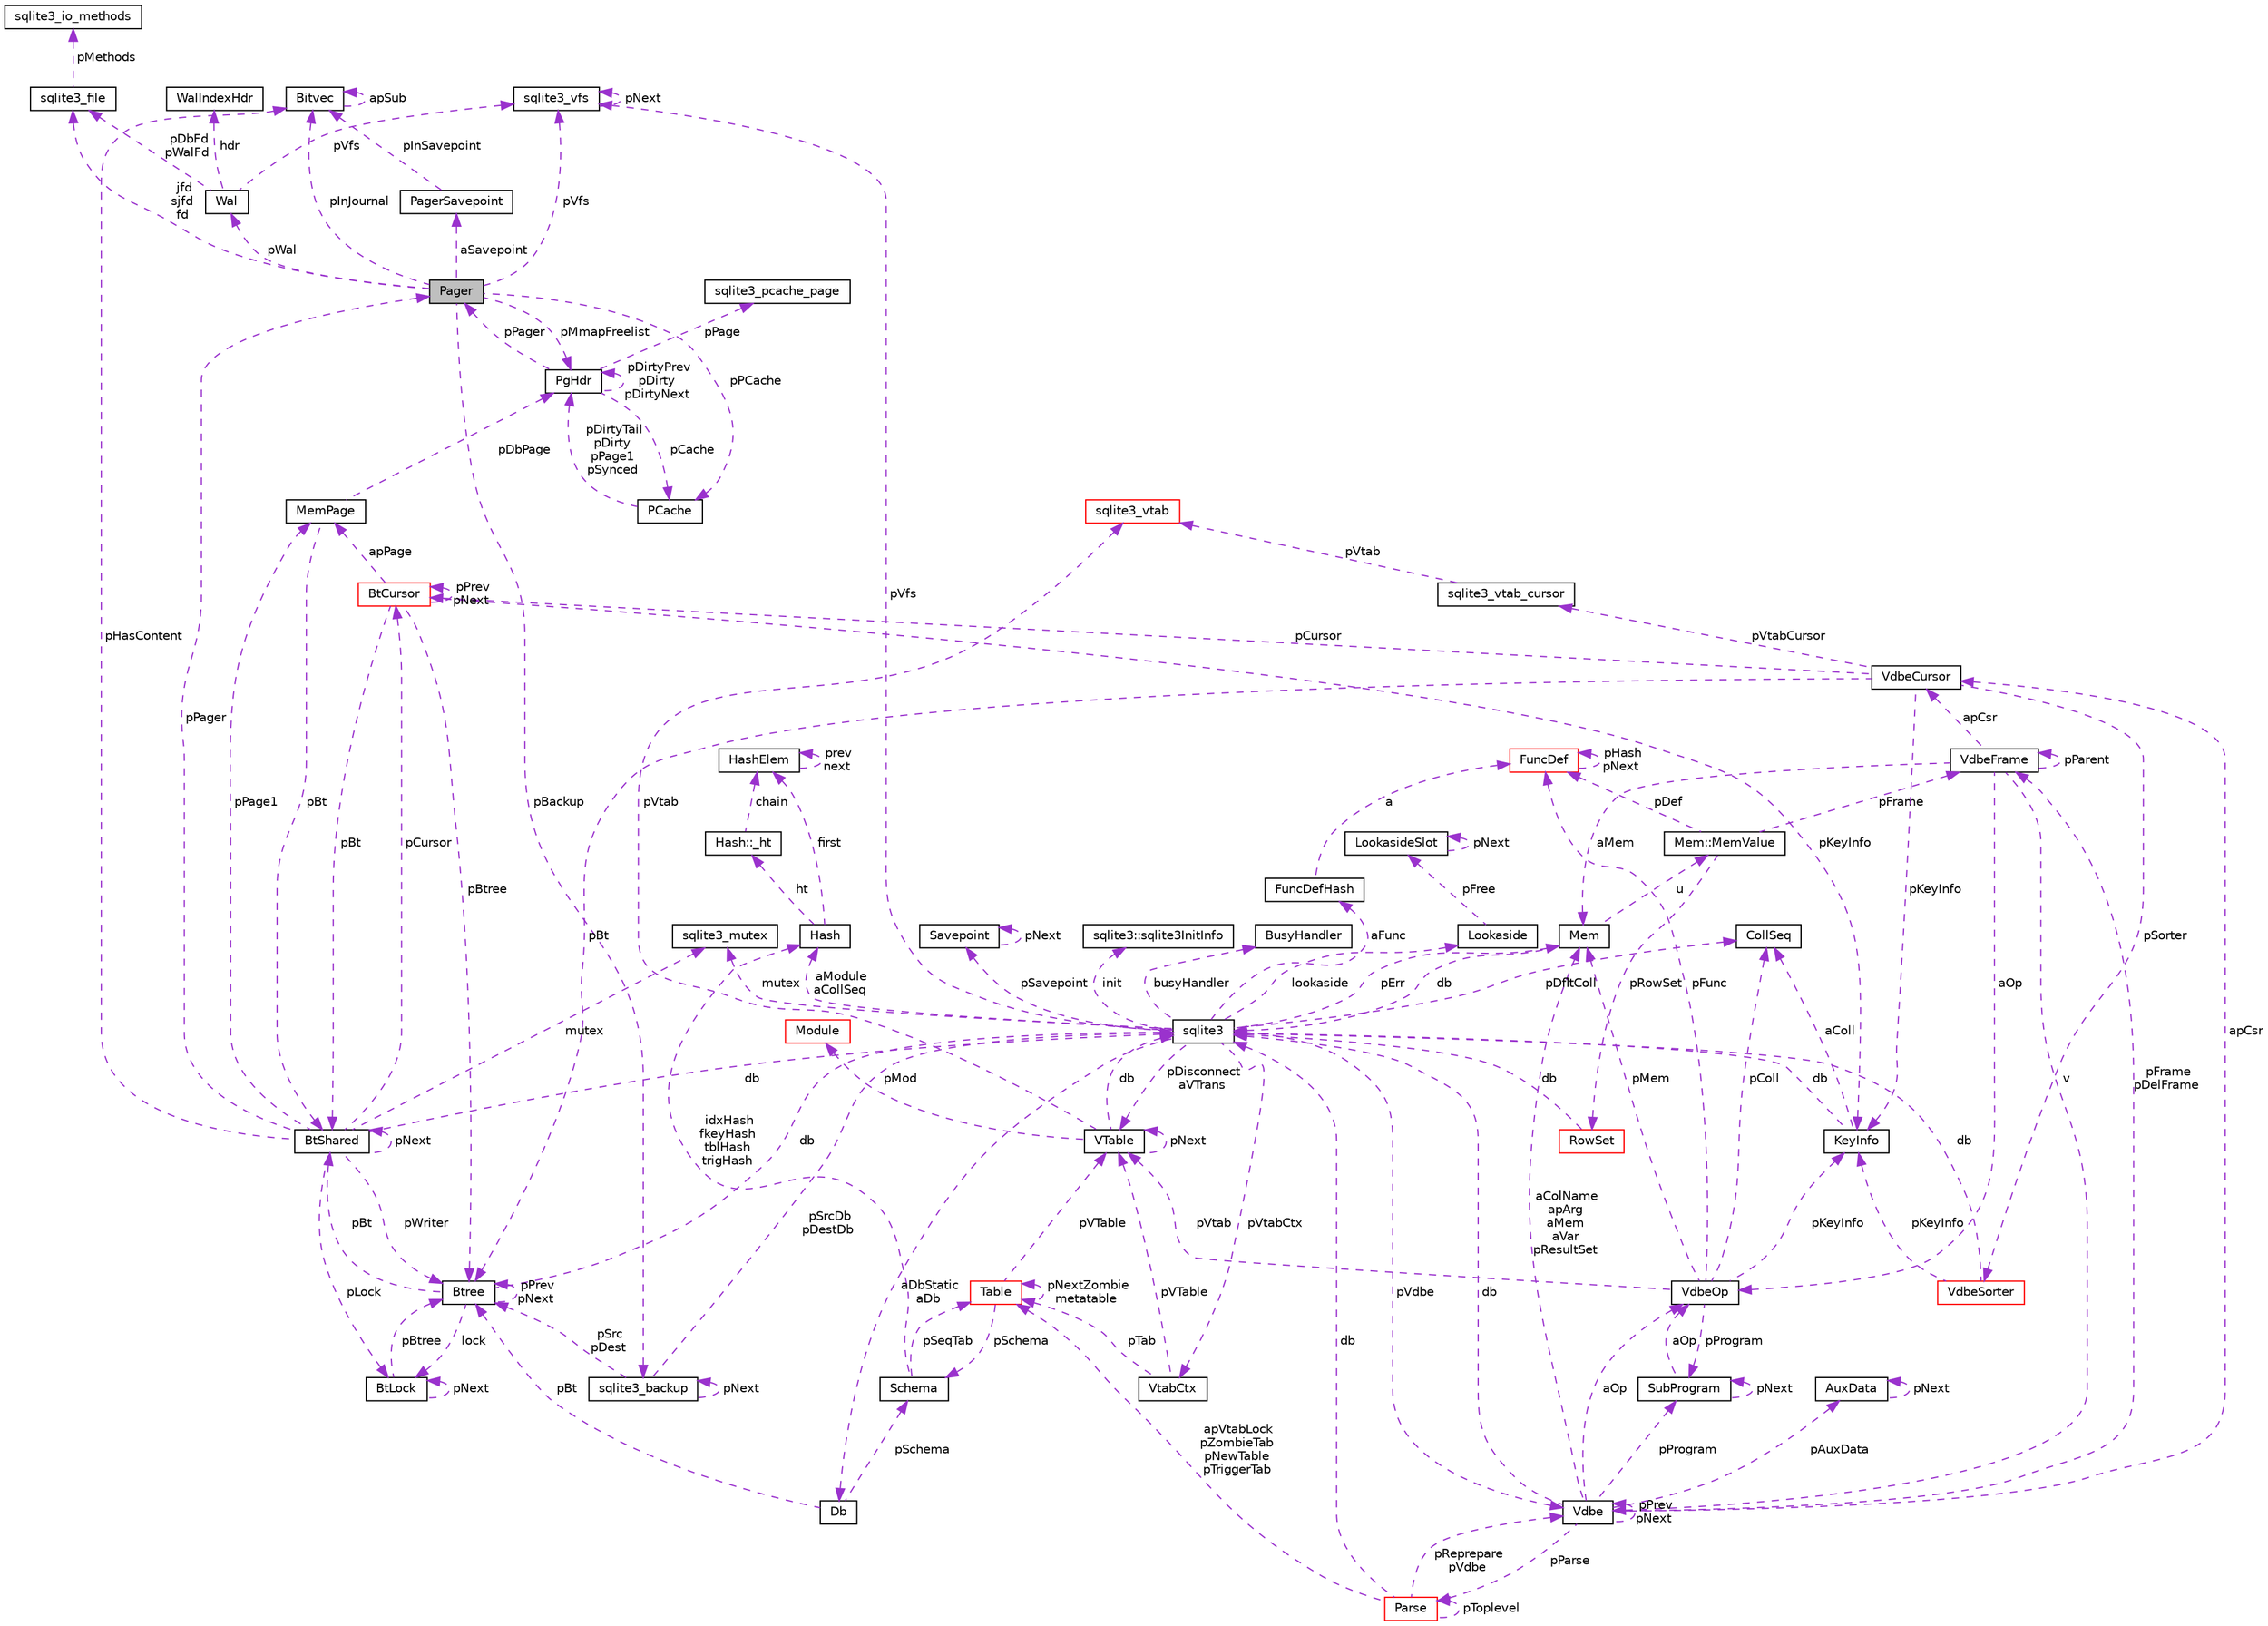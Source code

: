 digraph "Pager"
{
  edge [fontname="Helvetica",fontsize="10",labelfontname="Helvetica",labelfontsize="10"];
  node [fontname="Helvetica",fontsize="10",shape=record];
  Node1 [label="Pager",height=0.2,width=0.4,color="black", fillcolor="grey75", style="filled", fontcolor="black"];
  Node2 -> Node1 [dir="back",color="darkorchid3",fontsize="10",style="dashed",label=" pPCache" ,fontname="Helvetica"];
  Node2 [label="PCache",height=0.2,width=0.4,color="black", fillcolor="white", style="filled",URL="$struct_p_cache.html"];
  Node3 -> Node2 [dir="back",color="darkorchid3",fontsize="10",style="dashed",label=" pDirtyTail\npDirty\npPage1\npSynced" ,fontname="Helvetica"];
  Node3 [label="PgHdr",height=0.2,width=0.4,color="black", fillcolor="white", style="filled",URL="$struct_pg_hdr.html"];
  Node4 -> Node3 [dir="back",color="darkorchid3",fontsize="10",style="dashed",label=" pPage" ,fontname="Helvetica"];
  Node4 [label="sqlite3_pcache_page",height=0.2,width=0.4,color="black", fillcolor="white", style="filled",URL="$structsqlite3__pcache__page.html"];
  Node2 -> Node3 [dir="back",color="darkorchid3",fontsize="10",style="dashed",label=" pCache" ,fontname="Helvetica"];
  Node3 -> Node3 [dir="back",color="darkorchid3",fontsize="10",style="dashed",label=" pDirtyPrev\npDirty\npDirtyNext" ,fontname="Helvetica"];
  Node1 -> Node3 [dir="back",color="darkorchid3",fontsize="10",style="dashed",label=" pPager" ,fontname="Helvetica"];
  Node5 -> Node1 [dir="back",color="darkorchid3",fontsize="10",style="dashed",label=" pBackup" ,fontname="Helvetica"];
  Node5 [label="sqlite3_backup",height=0.2,width=0.4,color="black", fillcolor="white", style="filled",URL="$structsqlite3__backup.html"];
  Node5 -> Node5 [dir="back",color="darkorchid3",fontsize="10",style="dashed",label=" pNext" ,fontname="Helvetica"];
  Node6 -> Node5 [dir="back",color="darkorchid3",fontsize="10",style="dashed",label=" pSrcDb\npDestDb" ,fontname="Helvetica"];
  Node6 [label="sqlite3",height=0.2,width=0.4,color="black", fillcolor="white", style="filled",URL="$structsqlite3.html"];
  Node7 -> Node6 [dir="back",color="darkorchid3",fontsize="10",style="dashed",label=" pErr" ,fontname="Helvetica"];
  Node7 [label="Mem",height=0.2,width=0.4,color="black", fillcolor="white", style="filled",URL="$struct_mem.html"];
  Node8 -> Node7 [dir="back",color="darkorchid3",fontsize="10",style="dashed",label=" u" ,fontname="Helvetica"];
  Node8 [label="Mem::MemValue",height=0.2,width=0.4,color="black", fillcolor="white", style="filled",URL="$union_mem_1_1_mem_value.html"];
  Node9 -> Node8 [dir="back",color="darkorchid3",fontsize="10",style="dashed",label=" pFrame" ,fontname="Helvetica"];
  Node9 [label="VdbeFrame",height=0.2,width=0.4,color="black", fillcolor="white", style="filled",URL="$struct_vdbe_frame.html"];
  Node7 -> Node9 [dir="back",color="darkorchid3",fontsize="10",style="dashed",label=" aMem" ,fontname="Helvetica"];
  Node10 -> Node9 [dir="back",color="darkorchid3",fontsize="10",style="dashed",label=" v" ,fontname="Helvetica"];
  Node10 [label="Vdbe",height=0.2,width=0.4,color="black", fillcolor="white", style="filled",URL="$struct_vdbe.html"];
  Node10 -> Node10 [dir="back",color="darkorchid3",fontsize="10",style="dashed",label=" pPrev\npNext" ,fontname="Helvetica"];
  Node7 -> Node10 [dir="back",color="darkorchid3",fontsize="10",style="dashed",label=" aColName\napArg\naMem\naVar\npResultSet" ,fontname="Helvetica"];
  Node6 -> Node10 [dir="back",color="darkorchid3",fontsize="10",style="dashed",label=" db" ,fontname="Helvetica"];
  Node9 -> Node10 [dir="back",color="darkorchid3",fontsize="10",style="dashed",label=" pFrame\npDelFrame" ,fontname="Helvetica"];
  Node11 -> Node10 [dir="back",color="darkorchid3",fontsize="10",style="dashed",label=" pAuxData" ,fontname="Helvetica"];
  Node11 [label="AuxData",height=0.2,width=0.4,color="black", fillcolor="white", style="filled",URL="$struct_aux_data.html"];
  Node11 -> Node11 [dir="back",color="darkorchid3",fontsize="10",style="dashed",label=" pNext" ,fontname="Helvetica"];
  Node12 -> Node10 [dir="back",color="darkorchid3",fontsize="10",style="dashed",label=" pProgram" ,fontname="Helvetica"];
  Node12 [label="SubProgram",height=0.2,width=0.4,color="black", fillcolor="white", style="filled",URL="$struct_sub_program.html"];
  Node12 -> Node12 [dir="back",color="darkorchid3",fontsize="10",style="dashed",label=" pNext" ,fontname="Helvetica"];
  Node13 -> Node12 [dir="back",color="darkorchid3",fontsize="10",style="dashed",label=" aOp" ,fontname="Helvetica"];
  Node13 [label="VdbeOp",height=0.2,width=0.4,color="black", fillcolor="white", style="filled",URL="$struct_vdbe_op.html"];
  Node7 -> Node13 [dir="back",color="darkorchid3",fontsize="10",style="dashed",label=" pMem" ,fontname="Helvetica"];
  Node14 -> Node13 [dir="back",color="darkorchid3",fontsize="10",style="dashed",label=" pColl" ,fontname="Helvetica"];
  Node14 [label="CollSeq",height=0.2,width=0.4,color="black", fillcolor="white", style="filled",URL="$struct_coll_seq.html"];
  Node15 -> Node13 [dir="back",color="darkorchid3",fontsize="10",style="dashed",label=" pVtab" ,fontname="Helvetica"];
  Node15 [label="VTable",height=0.2,width=0.4,color="black", fillcolor="white", style="filled",URL="$struct_v_table.html"];
  Node6 -> Node15 [dir="back",color="darkorchid3",fontsize="10",style="dashed",label=" db" ,fontname="Helvetica"];
  Node15 -> Node15 [dir="back",color="darkorchid3",fontsize="10",style="dashed",label=" pNext" ,fontname="Helvetica"];
  Node16 -> Node15 [dir="back",color="darkorchid3",fontsize="10",style="dashed",label=" pMod" ,fontname="Helvetica"];
  Node16 [label="Module",height=0.2,width=0.4,color="red", fillcolor="white", style="filled",URL="$struct_module.html"];
  Node17 -> Node15 [dir="back",color="darkorchid3",fontsize="10",style="dashed",label=" pVtab" ,fontname="Helvetica"];
  Node17 [label="sqlite3_vtab",height=0.2,width=0.4,color="red", fillcolor="white", style="filled",URL="$structsqlite3__vtab.html"];
  Node12 -> Node13 [dir="back",color="darkorchid3",fontsize="10",style="dashed",label=" pProgram" ,fontname="Helvetica"];
  Node18 -> Node13 [dir="back",color="darkorchid3",fontsize="10",style="dashed",label=" pKeyInfo" ,fontname="Helvetica"];
  Node18 [label="KeyInfo",height=0.2,width=0.4,color="black", fillcolor="white", style="filled",URL="$struct_key_info.html"];
  Node6 -> Node18 [dir="back",color="darkorchid3",fontsize="10",style="dashed",label=" db" ,fontname="Helvetica"];
  Node14 -> Node18 [dir="back",color="darkorchid3",fontsize="10",style="dashed",label=" aColl" ,fontname="Helvetica"];
  Node19 -> Node13 [dir="back",color="darkorchid3",fontsize="10",style="dashed",label=" pFunc" ,fontname="Helvetica"];
  Node19 [label="FuncDef",height=0.2,width=0.4,color="red", fillcolor="white", style="filled",URL="$struct_func_def.html"];
  Node19 -> Node19 [dir="back",color="darkorchid3",fontsize="10",style="dashed",label=" pHash\npNext" ,fontname="Helvetica"];
  Node20 -> Node10 [dir="back",color="darkorchid3",fontsize="10",style="dashed",label=" apCsr" ,fontname="Helvetica"];
  Node20 [label="VdbeCursor",height=0.2,width=0.4,color="black", fillcolor="white", style="filled",URL="$struct_vdbe_cursor.html"];
  Node21 -> Node20 [dir="back",color="darkorchid3",fontsize="10",style="dashed",label=" pCursor" ,fontname="Helvetica"];
  Node21 [label="BtCursor",height=0.2,width=0.4,color="red", fillcolor="white", style="filled",URL="$struct_bt_cursor.html"];
  Node21 -> Node21 [dir="back",color="darkorchid3",fontsize="10",style="dashed",label=" pPrev\npNext" ,fontname="Helvetica"];
  Node22 -> Node21 [dir="back",color="darkorchid3",fontsize="10",style="dashed",label=" pBt" ,fontname="Helvetica"];
  Node22 [label="BtShared",height=0.2,width=0.4,color="black", fillcolor="white", style="filled",URL="$struct_bt_shared.html"];
  Node21 -> Node22 [dir="back",color="darkorchid3",fontsize="10",style="dashed",label=" pCursor" ,fontname="Helvetica"];
  Node22 -> Node22 [dir="back",color="darkorchid3",fontsize="10",style="dashed",label=" pNext" ,fontname="Helvetica"];
  Node6 -> Node22 [dir="back",color="darkorchid3",fontsize="10",style="dashed",label=" db" ,fontname="Helvetica"];
  Node23 -> Node22 [dir="back",color="darkorchid3",fontsize="10",style="dashed",label=" pHasContent" ,fontname="Helvetica"];
  Node23 [label="Bitvec",height=0.2,width=0.4,color="black", fillcolor="white", style="filled",URL="$struct_bitvec.html"];
  Node23 -> Node23 [dir="back",color="darkorchid3",fontsize="10",style="dashed",label=" apSub" ,fontname="Helvetica"];
  Node24 -> Node22 [dir="back",color="darkorchid3",fontsize="10",style="dashed",label=" mutex" ,fontname="Helvetica"];
  Node24 [label="sqlite3_mutex",height=0.2,width=0.4,color="black", fillcolor="white", style="filled",URL="$structsqlite3__mutex.html"];
  Node25 -> Node22 [dir="back",color="darkorchid3",fontsize="10",style="dashed",label=" pLock" ,fontname="Helvetica"];
  Node25 [label="BtLock",height=0.2,width=0.4,color="black", fillcolor="white", style="filled",URL="$struct_bt_lock.html"];
  Node25 -> Node25 [dir="back",color="darkorchid3",fontsize="10",style="dashed",label=" pNext" ,fontname="Helvetica"];
  Node26 -> Node25 [dir="back",color="darkorchid3",fontsize="10",style="dashed",label=" pBtree" ,fontname="Helvetica"];
  Node26 [label="Btree",height=0.2,width=0.4,color="black", fillcolor="white", style="filled",URL="$struct_btree.html"];
  Node22 -> Node26 [dir="back",color="darkorchid3",fontsize="10",style="dashed",label=" pBt" ,fontname="Helvetica"];
  Node6 -> Node26 [dir="back",color="darkorchid3",fontsize="10",style="dashed",label=" db" ,fontname="Helvetica"];
  Node25 -> Node26 [dir="back",color="darkorchid3",fontsize="10",style="dashed",label=" lock" ,fontname="Helvetica"];
  Node26 -> Node26 [dir="back",color="darkorchid3",fontsize="10",style="dashed",label=" pPrev\npNext" ,fontname="Helvetica"];
  Node27 -> Node22 [dir="back",color="darkorchid3",fontsize="10",style="dashed",label=" pPage1" ,fontname="Helvetica"];
  Node27 [label="MemPage",height=0.2,width=0.4,color="black", fillcolor="white", style="filled",URL="$struct_mem_page.html"];
  Node22 -> Node27 [dir="back",color="darkorchid3",fontsize="10",style="dashed",label=" pBt" ,fontname="Helvetica"];
  Node3 -> Node27 [dir="back",color="darkorchid3",fontsize="10",style="dashed",label=" pDbPage" ,fontname="Helvetica"];
  Node26 -> Node22 [dir="back",color="darkorchid3",fontsize="10",style="dashed",label=" pWriter" ,fontname="Helvetica"];
  Node1 -> Node22 [dir="back",color="darkorchid3",fontsize="10",style="dashed",label=" pPager" ,fontname="Helvetica"];
  Node27 -> Node21 [dir="back",color="darkorchid3",fontsize="10",style="dashed",label=" apPage" ,fontname="Helvetica"];
  Node18 -> Node21 [dir="back",color="darkorchid3",fontsize="10",style="dashed",label=" pKeyInfo" ,fontname="Helvetica"];
  Node26 -> Node21 [dir="back",color="darkorchid3",fontsize="10",style="dashed",label=" pBtree" ,fontname="Helvetica"];
  Node28 -> Node20 [dir="back",color="darkorchid3",fontsize="10",style="dashed",label=" pVtabCursor" ,fontname="Helvetica"];
  Node28 [label="sqlite3_vtab_cursor",height=0.2,width=0.4,color="black", fillcolor="white", style="filled",URL="$structsqlite3__vtab__cursor.html"];
  Node17 -> Node28 [dir="back",color="darkorchid3",fontsize="10",style="dashed",label=" pVtab" ,fontname="Helvetica"];
  Node29 -> Node20 [dir="back",color="darkorchid3",fontsize="10",style="dashed",label=" pSorter" ,fontname="Helvetica"];
  Node29 [label="VdbeSorter",height=0.2,width=0.4,color="red", fillcolor="white", style="filled",URL="$struct_vdbe_sorter.html"];
  Node6 -> Node29 [dir="back",color="darkorchid3",fontsize="10",style="dashed",label=" db" ,fontname="Helvetica"];
  Node18 -> Node29 [dir="back",color="darkorchid3",fontsize="10",style="dashed",label=" pKeyInfo" ,fontname="Helvetica"];
  Node18 -> Node20 [dir="back",color="darkorchid3",fontsize="10",style="dashed",label=" pKeyInfo" ,fontname="Helvetica"];
  Node26 -> Node20 [dir="back",color="darkorchid3",fontsize="10",style="dashed",label=" pBt" ,fontname="Helvetica"];
  Node30 -> Node10 [dir="back",color="darkorchid3",fontsize="10",style="dashed",label=" pParse" ,fontname="Helvetica"];
  Node30 [label="Parse",height=0.2,width=0.4,color="red", fillcolor="white", style="filled",URL="$struct_parse.html"];
  Node10 -> Node30 [dir="back",color="darkorchid3",fontsize="10",style="dashed",label=" pReprepare\npVdbe" ,fontname="Helvetica"];
  Node6 -> Node30 [dir="back",color="darkorchid3",fontsize="10",style="dashed",label=" db" ,fontname="Helvetica"];
  Node31 -> Node30 [dir="back",color="darkorchid3",fontsize="10",style="dashed",label=" apVtabLock\npZombieTab\npNewTable\npTriggerTab" ,fontname="Helvetica"];
  Node31 [label="Table",height=0.2,width=0.4,color="red", fillcolor="white", style="filled",URL="$struct_table.html"];
  Node32 -> Node31 [dir="back",color="darkorchid3",fontsize="10",style="dashed",label=" pSchema" ,fontname="Helvetica"];
  Node32 [label="Schema",height=0.2,width=0.4,color="black", fillcolor="white", style="filled",URL="$struct_schema.html"];
  Node31 -> Node32 [dir="back",color="darkorchid3",fontsize="10",style="dashed",label=" pSeqTab" ,fontname="Helvetica"];
  Node33 -> Node32 [dir="back",color="darkorchid3",fontsize="10",style="dashed",label=" idxHash\nfkeyHash\ntblHash\ntrigHash" ,fontname="Helvetica"];
  Node33 [label="Hash",height=0.2,width=0.4,color="black", fillcolor="white", style="filled",URL="$struct_hash.html"];
  Node34 -> Node33 [dir="back",color="darkorchid3",fontsize="10",style="dashed",label=" ht" ,fontname="Helvetica"];
  Node34 [label="Hash::_ht",height=0.2,width=0.4,color="black", fillcolor="white", style="filled",URL="$struct_hash_1_1__ht.html"];
  Node35 -> Node34 [dir="back",color="darkorchid3",fontsize="10",style="dashed",label=" chain" ,fontname="Helvetica"];
  Node35 [label="HashElem",height=0.2,width=0.4,color="black", fillcolor="white", style="filled",URL="$struct_hash_elem.html"];
  Node35 -> Node35 [dir="back",color="darkorchid3",fontsize="10",style="dashed",label=" prev\nnext" ,fontname="Helvetica"];
  Node35 -> Node33 [dir="back",color="darkorchid3",fontsize="10",style="dashed",label=" first" ,fontname="Helvetica"];
  Node15 -> Node31 [dir="back",color="darkorchid3",fontsize="10",style="dashed",label=" pVTable" ,fontname="Helvetica"];
  Node31 -> Node31 [dir="back",color="darkorchid3",fontsize="10",style="dashed",label=" pNextZombie\nmetatable" ,fontname="Helvetica"];
  Node30 -> Node30 [dir="back",color="darkorchid3",fontsize="10",style="dashed",label=" pToplevel" ,fontname="Helvetica"];
  Node13 -> Node10 [dir="back",color="darkorchid3",fontsize="10",style="dashed",label=" aOp" ,fontname="Helvetica"];
  Node9 -> Node9 [dir="back",color="darkorchid3",fontsize="10",style="dashed",label=" pParent" ,fontname="Helvetica"];
  Node20 -> Node9 [dir="back",color="darkorchid3",fontsize="10",style="dashed",label=" apCsr" ,fontname="Helvetica"];
  Node13 -> Node9 [dir="back",color="darkorchid3",fontsize="10",style="dashed",label=" aOp" ,fontname="Helvetica"];
  Node36 -> Node8 [dir="back",color="darkorchid3",fontsize="10",style="dashed",label=" pRowSet" ,fontname="Helvetica"];
  Node36 [label="RowSet",height=0.2,width=0.4,color="red", fillcolor="white", style="filled",URL="$struct_row_set.html"];
  Node6 -> Node36 [dir="back",color="darkorchid3",fontsize="10",style="dashed",label=" db" ,fontname="Helvetica"];
  Node19 -> Node8 [dir="back",color="darkorchid3",fontsize="10",style="dashed",label=" pDef" ,fontname="Helvetica"];
  Node6 -> Node7 [dir="back",color="darkorchid3",fontsize="10",style="dashed",label=" db" ,fontname="Helvetica"];
  Node10 -> Node6 [dir="back",color="darkorchid3",fontsize="10",style="dashed",label=" pVdbe" ,fontname="Helvetica"];
  Node37 -> Node6 [dir="back",color="darkorchid3",fontsize="10",style="dashed",label=" pSavepoint" ,fontname="Helvetica"];
  Node37 [label="Savepoint",height=0.2,width=0.4,color="black", fillcolor="white", style="filled",URL="$struct_savepoint.html"];
  Node37 -> Node37 [dir="back",color="darkorchid3",fontsize="10",style="dashed",label=" pNext" ,fontname="Helvetica"];
  Node38 -> Node6 [dir="back",color="darkorchid3",fontsize="10",style="dashed",label=" aFunc" ,fontname="Helvetica"];
  Node38 [label="FuncDefHash",height=0.2,width=0.4,color="black", fillcolor="white", style="filled",URL="$struct_func_def_hash.html"];
  Node19 -> Node38 [dir="back",color="darkorchid3",fontsize="10",style="dashed",label=" a" ,fontname="Helvetica"];
  Node39 -> Node6 [dir="back",color="darkorchid3",fontsize="10",style="dashed",label=" lookaside" ,fontname="Helvetica"];
  Node39 [label="Lookaside",height=0.2,width=0.4,color="black", fillcolor="white", style="filled",URL="$struct_lookaside.html"];
  Node40 -> Node39 [dir="back",color="darkorchid3",fontsize="10",style="dashed",label=" pFree" ,fontname="Helvetica"];
  Node40 [label="LookasideSlot",height=0.2,width=0.4,color="black", fillcolor="white", style="filled",URL="$struct_lookaside_slot.html"];
  Node40 -> Node40 [dir="back",color="darkorchid3",fontsize="10",style="dashed",label=" pNext" ,fontname="Helvetica"];
  Node24 -> Node6 [dir="back",color="darkorchid3",fontsize="10",style="dashed",label=" mutex" ,fontname="Helvetica"];
  Node41 -> Node6 [dir="back",color="darkorchid3",fontsize="10",style="dashed",label=" pVfs" ,fontname="Helvetica"];
  Node41 [label="sqlite3_vfs",height=0.2,width=0.4,color="black", fillcolor="white", style="filled",URL="$structsqlite3__vfs.html"];
  Node41 -> Node41 [dir="back",color="darkorchid3",fontsize="10",style="dashed",label=" pNext" ,fontname="Helvetica"];
  Node42 -> Node6 [dir="back",color="darkorchid3",fontsize="10",style="dashed",label=" init" ,fontname="Helvetica"];
  Node42 [label="sqlite3::sqlite3InitInfo",height=0.2,width=0.4,color="black", fillcolor="white", style="filled",URL="$structsqlite3_1_1sqlite3_init_info.html"];
  Node43 -> Node6 [dir="back",color="darkorchid3",fontsize="10",style="dashed",label=" busyHandler" ,fontname="Helvetica"];
  Node43 [label="BusyHandler",height=0.2,width=0.4,color="black", fillcolor="white", style="filled",URL="$struct_busy_handler.html"];
  Node44 -> Node6 [dir="back",color="darkorchid3",fontsize="10",style="dashed",label=" pVtabCtx" ,fontname="Helvetica"];
  Node44 [label="VtabCtx",height=0.2,width=0.4,color="black", fillcolor="white", style="filled",URL="$struct_vtab_ctx.html"];
  Node15 -> Node44 [dir="back",color="darkorchid3",fontsize="10",style="dashed",label=" pVTable" ,fontname="Helvetica"];
  Node31 -> Node44 [dir="back",color="darkorchid3",fontsize="10",style="dashed",label=" pTab" ,fontname="Helvetica"];
  Node14 -> Node6 [dir="back",color="darkorchid3",fontsize="10",style="dashed",label=" pDfltColl" ,fontname="Helvetica"];
  Node15 -> Node6 [dir="back",color="darkorchid3",fontsize="10",style="dashed",label=" pDisconnect\naVTrans" ,fontname="Helvetica"];
  Node45 -> Node6 [dir="back",color="darkorchid3",fontsize="10",style="dashed",label=" aDbStatic\naDb" ,fontname="Helvetica"];
  Node45 [label="Db",height=0.2,width=0.4,color="black", fillcolor="white", style="filled",URL="$struct_db.html"];
  Node32 -> Node45 [dir="back",color="darkorchid3",fontsize="10",style="dashed",label=" pSchema" ,fontname="Helvetica"];
  Node26 -> Node45 [dir="back",color="darkorchid3",fontsize="10",style="dashed",label=" pBt" ,fontname="Helvetica"];
  Node33 -> Node6 [dir="back",color="darkorchid3",fontsize="10",style="dashed",label=" aModule\naCollSeq" ,fontname="Helvetica"];
  Node26 -> Node5 [dir="back",color="darkorchid3",fontsize="10",style="dashed",label=" pSrc\npDest" ,fontname="Helvetica"];
  Node23 -> Node1 [dir="back",color="darkorchid3",fontsize="10",style="dashed",label=" pInJournal" ,fontname="Helvetica"];
  Node46 -> Node1 [dir="back",color="darkorchid3",fontsize="10",style="dashed",label=" jfd\nsjfd\nfd" ,fontname="Helvetica"];
  Node46 [label="sqlite3_file",height=0.2,width=0.4,color="black", fillcolor="white", style="filled",URL="$structsqlite3__file.html"];
  Node47 -> Node46 [dir="back",color="darkorchid3",fontsize="10",style="dashed",label=" pMethods" ,fontname="Helvetica"];
  Node47 [label="sqlite3_io_methods",height=0.2,width=0.4,color="black", fillcolor="white", style="filled",URL="$structsqlite3__io__methods.html"];
  Node41 -> Node1 [dir="back",color="darkorchid3",fontsize="10",style="dashed",label=" pVfs" ,fontname="Helvetica"];
  Node3 -> Node1 [dir="back",color="darkorchid3",fontsize="10",style="dashed",label=" pMmapFreelist" ,fontname="Helvetica"];
  Node48 -> Node1 [dir="back",color="darkorchid3",fontsize="10",style="dashed",label=" pWal" ,fontname="Helvetica"];
  Node48 [label="Wal",height=0.2,width=0.4,color="black", fillcolor="white", style="filled",URL="$struct_wal.html"];
  Node46 -> Node48 [dir="back",color="darkorchid3",fontsize="10",style="dashed",label=" pDbFd\npWalFd" ,fontname="Helvetica"];
  Node41 -> Node48 [dir="back",color="darkorchid3",fontsize="10",style="dashed",label=" pVfs" ,fontname="Helvetica"];
  Node49 -> Node48 [dir="back",color="darkorchid3",fontsize="10",style="dashed",label=" hdr" ,fontname="Helvetica"];
  Node49 [label="WalIndexHdr",height=0.2,width=0.4,color="black", fillcolor="white", style="filled",URL="$struct_wal_index_hdr.html"];
  Node50 -> Node1 [dir="back",color="darkorchid3",fontsize="10",style="dashed",label=" aSavepoint" ,fontname="Helvetica"];
  Node50 [label="PagerSavepoint",height=0.2,width=0.4,color="black", fillcolor="white", style="filled",URL="$struct_pager_savepoint.html"];
  Node23 -> Node50 [dir="back",color="darkorchid3",fontsize="10",style="dashed",label=" pInSavepoint" ,fontname="Helvetica"];
}
